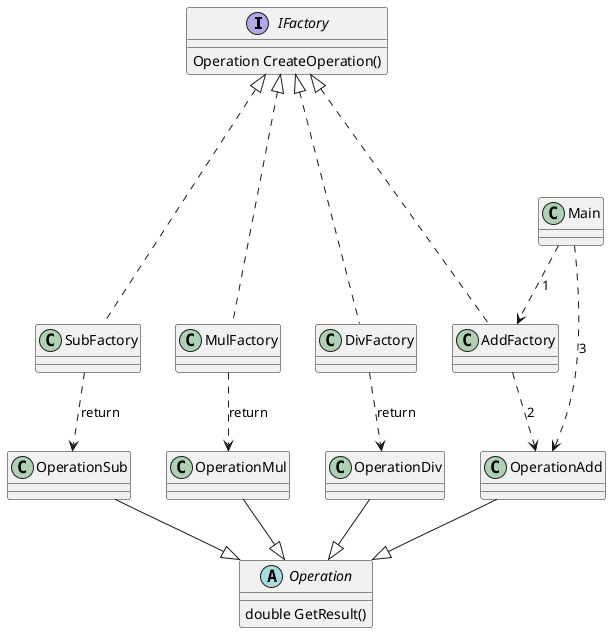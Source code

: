 @startuml
interface IFactory{
Operation CreateOperation()
}
together {
class AddFactory
class SubFactory
class MulFactory
class DivFactory
}
abstract class Operation{
double GetResult()
}
together {
class OperationAdd
class OperationSub
class OperationMul
class OperationDiv
}
AddFactory..-up-|>IFactory
SubFactory..-up-|>IFactory
MulFactory..-up-|>IFactory
DivFactory..-up-|>IFactory
AddFactory..>OperationAdd:2
SubFactory..>OperationSub:return
MulFactory..>OperationMul:return
DivFactory..>OperationDiv:return
OperationAdd--down|>Operation
OperationSub--down|>Operation
OperationMul--down|>Operation
OperationDiv--down|>Operation
Class Main
Main..>AddFactory:1
Main..>OperationAdd:3

@enduml